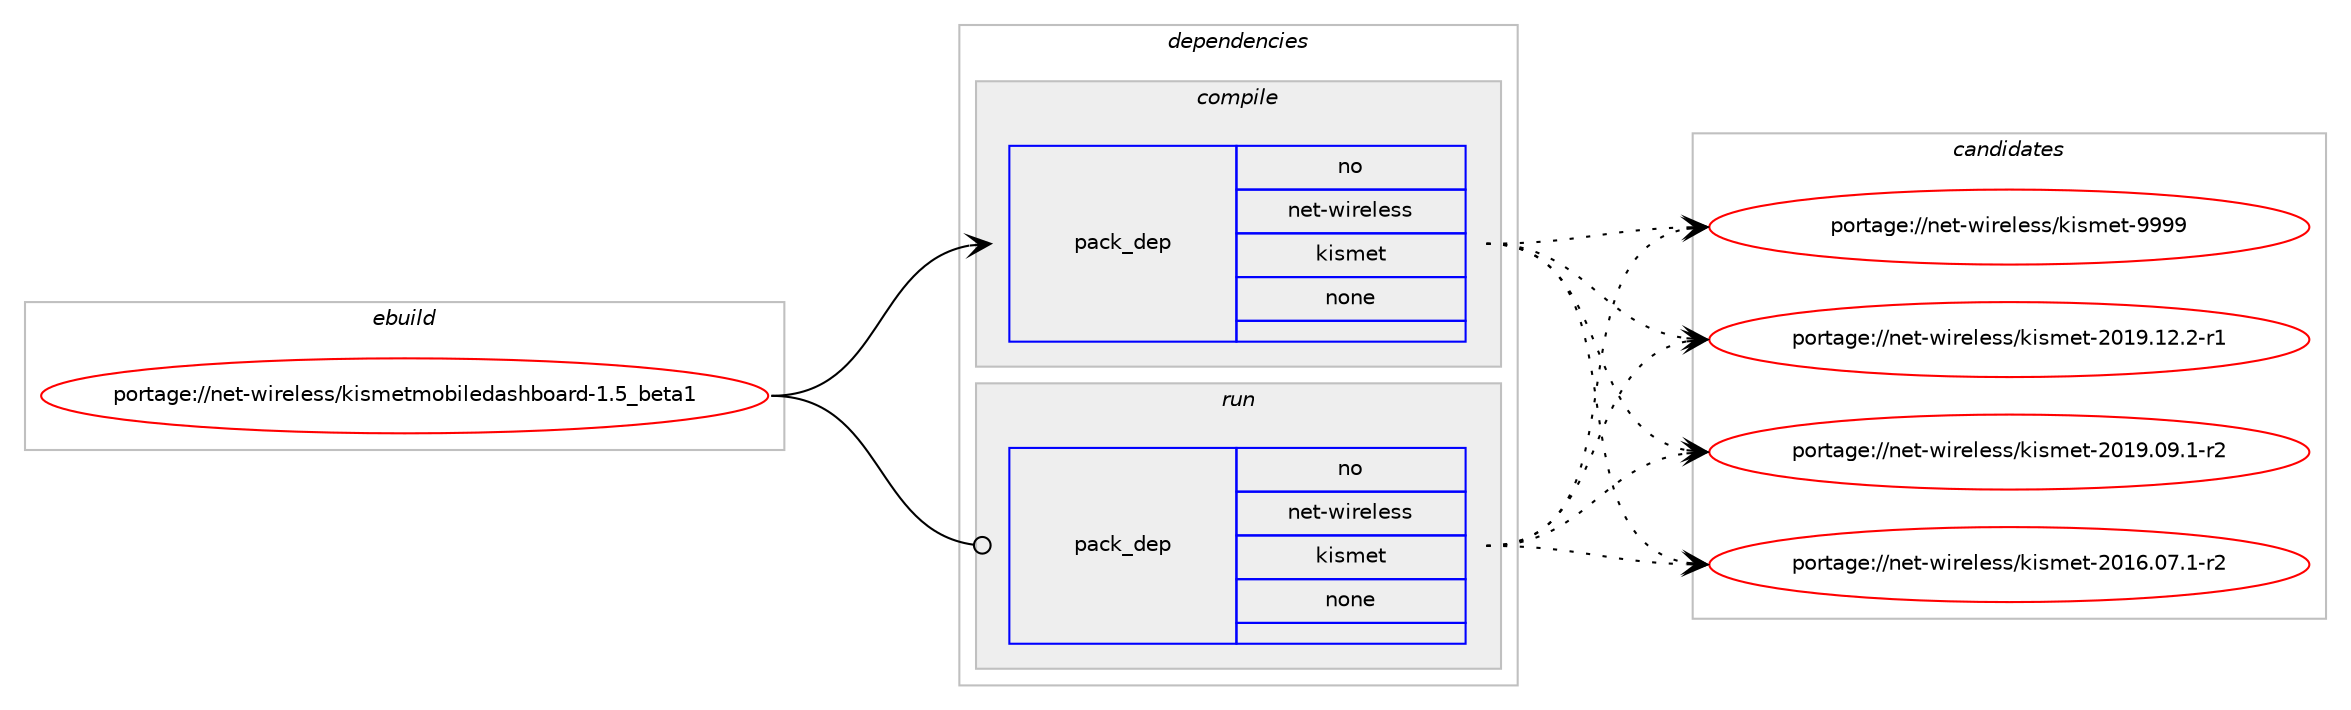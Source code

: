digraph prolog {

# *************
# Graph options
# *************

newrank=true;
concentrate=true;
compound=true;
graph [rankdir=LR,fontname=Helvetica,fontsize=10,ranksep=1.5];#, ranksep=2.5, nodesep=0.2];
edge  [arrowhead=vee];
node  [fontname=Helvetica,fontsize=10];

# **********
# The ebuild
# **********

subgraph cluster_leftcol {
color=gray;
rank=same;
label=<<i>ebuild</i>>;
id [label="portage://net-wireless/kismetmobiledashboard-1.5_beta1", color=red, width=4, href="../net-wireless/kismetmobiledashboard-1.5_beta1.svg"];
}

# ****************
# The dependencies
# ****************

subgraph cluster_midcol {
color=gray;
label=<<i>dependencies</i>>;
subgraph cluster_compile {
fillcolor="#eeeeee";
style=filled;
label=<<i>compile</i>>;
subgraph pack77850 {
dependency98308 [label=<<TABLE BORDER="0" CELLBORDER="1" CELLSPACING="0" CELLPADDING="4" WIDTH="220"><TR><TD ROWSPAN="6" CELLPADDING="30">pack_dep</TD></TR><TR><TD WIDTH="110">no</TD></TR><TR><TD>net-wireless</TD></TR><TR><TD>kismet</TD></TR><TR><TD>none</TD></TR><TR><TD></TD></TR></TABLE>>, shape=none, color=blue];
}
id:e -> dependency98308:w [weight=20,style="solid",arrowhead="vee"];
}
subgraph cluster_compileandrun {
fillcolor="#eeeeee";
style=filled;
label=<<i>compile and run</i>>;
}
subgraph cluster_run {
fillcolor="#eeeeee";
style=filled;
label=<<i>run</i>>;
subgraph pack77851 {
dependency98309 [label=<<TABLE BORDER="0" CELLBORDER="1" CELLSPACING="0" CELLPADDING="4" WIDTH="220"><TR><TD ROWSPAN="6" CELLPADDING="30">pack_dep</TD></TR><TR><TD WIDTH="110">no</TD></TR><TR><TD>net-wireless</TD></TR><TR><TD>kismet</TD></TR><TR><TD>none</TD></TR><TR><TD></TD></TR></TABLE>>, shape=none, color=blue];
}
id:e -> dependency98309:w [weight=20,style="solid",arrowhead="odot"];
}
}

# **************
# The candidates
# **************

subgraph cluster_choices {
rank=same;
color=gray;
label=<<i>candidates</i>>;

subgraph choice77850 {
color=black;
nodesep=1;
choice11010111645119105114101108101115115471071051151091011164557575757 [label="portage://net-wireless/kismet-9999", color=red, width=4,href="../net-wireless/kismet-9999.svg"];
choice1101011164511910511410110810111511547107105115109101116455048495746495046504511449 [label="portage://net-wireless/kismet-2019.12.2-r1", color=red, width=4,href="../net-wireless/kismet-2019.12.2-r1.svg"];
choice1101011164511910511410110810111511547107105115109101116455048495746485746494511450 [label="portage://net-wireless/kismet-2019.09.1-r2", color=red, width=4,href="../net-wireless/kismet-2019.09.1-r2.svg"];
choice1101011164511910511410110810111511547107105115109101116455048495446485546494511450 [label="portage://net-wireless/kismet-2016.07.1-r2", color=red, width=4,href="../net-wireless/kismet-2016.07.1-r2.svg"];
dependency98308:e -> choice11010111645119105114101108101115115471071051151091011164557575757:w [style=dotted,weight="100"];
dependency98308:e -> choice1101011164511910511410110810111511547107105115109101116455048495746495046504511449:w [style=dotted,weight="100"];
dependency98308:e -> choice1101011164511910511410110810111511547107105115109101116455048495746485746494511450:w [style=dotted,weight="100"];
dependency98308:e -> choice1101011164511910511410110810111511547107105115109101116455048495446485546494511450:w [style=dotted,weight="100"];
}
subgraph choice77851 {
color=black;
nodesep=1;
choice11010111645119105114101108101115115471071051151091011164557575757 [label="portage://net-wireless/kismet-9999", color=red, width=4,href="../net-wireless/kismet-9999.svg"];
choice1101011164511910511410110810111511547107105115109101116455048495746495046504511449 [label="portage://net-wireless/kismet-2019.12.2-r1", color=red, width=4,href="../net-wireless/kismet-2019.12.2-r1.svg"];
choice1101011164511910511410110810111511547107105115109101116455048495746485746494511450 [label="portage://net-wireless/kismet-2019.09.1-r2", color=red, width=4,href="../net-wireless/kismet-2019.09.1-r2.svg"];
choice1101011164511910511410110810111511547107105115109101116455048495446485546494511450 [label="portage://net-wireless/kismet-2016.07.1-r2", color=red, width=4,href="../net-wireless/kismet-2016.07.1-r2.svg"];
dependency98309:e -> choice11010111645119105114101108101115115471071051151091011164557575757:w [style=dotted,weight="100"];
dependency98309:e -> choice1101011164511910511410110810111511547107105115109101116455048495746495046504511449:w [style=dotted,weight="100"];
dependency98309:e -> choice1101011164511910511410110810111511547107105115109101116455048495746485746494511450:w [style=dotted,weight="100"];
dependency98309:e -> choice1101011164511910511410110810111511547107105115109101116455048495446485546494511450:w [style=dotted,weight="100"];
}
}

}
